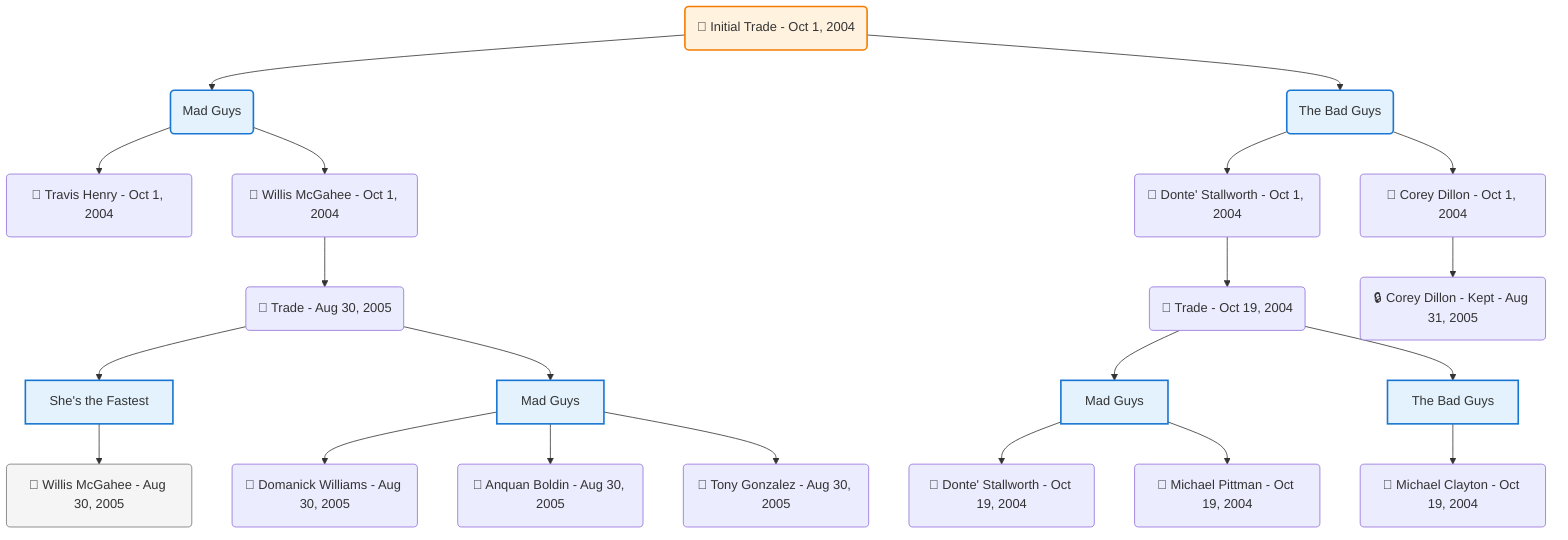 flowchart TD

    TRADE_MAIN("🔄 Initial Trade - Oct 1, 2004")
    TEAM_1("Mad Guys")
    TEAM_2("The Bad Guys")
    NODE_ae2dae0c-3cda-4858-8bad-5f7ec178554e("🔄 Travis Henry - Oct 1, 2004")
    NODE_129ee3c0-cfc8-4a09-adb4-7caf7918cf25("🔄 Willis McGahee - Oct 1, 2004")
    TRADE_3e8166c5-2cf4-482a-af3b-988d12a8fe40_3("🔄 Trade - Aug 30, 2005")
    TEAM_4449259f-64af-44fd-9235-1facc0926234_4["She's the Fastest"]
    NODE_fb3d7a03-375f-42a8-abe7-a753f9fe0eb4("🔄 Willis McGahee - Aug 30, 2005")
    TEAM_f5908944-6efd-40eb-af54-6c53004e0e2f_5["Mad Guys"]
    NODE_faa8433e-2e6e-4d9b-8d35-4258945e65d7("🔄 Domanick Williams - Aug 30, 2005")
    NODE_823fcf0c-26a0-4283-a598-96483eff2af4("🔄 Anquan Boldin - Aug 30, 2005")
    NODE_e0e66322-a781-4316-bcdd-ef861350610d("🔄 Tony Gonzalez - Aug 30, 2005")
    NODE_b066895c-7a6a-4b82-9415-80352448a54d("🔄 Donte' Stallworth - Oct 1, 2004")
    TRADE_8a76fddf-8e47-4c29-9852-a44f8e99516a_6("🔄 Trade - Oct 19, 2004")
    TEAM_f5908944-6efd-40eb-af54-6c53004e0e2f_7["Mad Guys"]
    NODE_7a663254-7d9d-416c-be48-c03631f45549("🔄 Donte' Stallworth - Oct 19, 2004")
    NODE_f7c5df15-d298-4461-8bc4-21f509a33407("🔄 Michael Pittman - Oct 19, 2004")
    TEAM_b2220d1a-ff75-4622-9757-09978901110f_8["The Bad Guys"]
    NODE_eaf92e72-7d5d-457f-8127-f0091e49f5ee("🔄 Michael Clayton - Oct 19, 2004")
    NODE_403e00ee-c23f-4a06-8e5f-b330b8486a7f("🔄 Corey Dillon - Oct 1, 2004")
    NODE_f3acb176-ab38-44dd-aba4-f945f5dad0d4("🔒 Corey Dillon - Kept - Aug 31, 2005")

    TRADE_MAIN --> TEAM_1
    TRADE_MAIN --> TEAM_2
    TEAM_1 --> NODE_ae2dae0c-3cda-4858-8bad-5f7ec178554e
    TEAM_1 --> NODE_129ee3c0-cfc8-4a09-adb4-7caf7918cf25
    NODE_129ee3c0-cfc8-4a09-adb4-7caf7918cf25 --> TRADE_3e8166c5-2cf4-482a-af3b-988d12a8fe40_3
    TRADE_3e8166c5-2cf4-482a-af3b-988d12a8fe40_3 --> TEAM_4449259f-64af-44fd-9235-1facc0926234_4
    TEAM_4449259f-64af-44fd-9235-1facc0926234_4 --> NODE_fb3d7a03-375f-42a8-abe7-a753f9fe0eb4
    TRADE_3e8166c5-2cf4-482a-af3b-988d12a8fe40_3 --> TEAM_f5908944-6efd-40eb-af54-6c53004e0e2f_5
    TEAM_f5908944-6efd-40eb-af54-6c53004e0e2f_5 --> NODE_faa8433e-2e6e-4d9b-8d35-4258945e65d7
    TEAM_f5908944-6efd-40eb-af54-6c53004e0e2f_5 --> NODE_823fcf0c-26a0-4283-a598-96483eff2af4
    TEAM_f5908944-6efd-40eb-af54-6c53004e0e2f_5 --> NODE_e0e66322-a781-4316-bcdd-ef861350610d
    TEAM_2 --> NODE_b066895c-7a6a-4b82-9415-80352448a54d
    NODE_b066895c-7a6a-4b82-9415-80352448a54d --> TRADE_8a76fddf-8e47-4c29-9852-a44f8e99516a_6
    TRADE_8a76fddf-8e47-4c29-9852-a44f8e99516a_6 --> TEAM_f5908944-6efd-40eb-af54-6c53004e0e2f_7
    TEAM_f5908944-6efd-40eb-af54-6c53004e0e2f_7 --> NODE_7a663254-7d9d-416c-be48-c03631f45549
    TEAM_f5908944-6efd-40eb-af54-6c53004e0e2f_7 --> NODE_f7c5df15-d298-4461-8bc4-21f509a33407
    TRADE_8a76fddf-8e47-4c29-9852-a44f8e99516a_6 --> TEAM_b2220d1a-ff75-4622-9757-09978901110f_8
    TEAM_b2220d1a-ff75-4622-9757-09978901110f_8 --> NODE_eaf92e72-7d5d-457f-8127-f0091e49f5ee
    TEAM_2 --> NODE_403e00ee-c23f-4a06-8e5f-b330b8486a7f
    NODE_403e00ee-c23f-4a06-8e5f-b330b8486a7f --> NODE_f3acb176-ab38-44dd-aba4-f945f5dad0d4

    %% Node styling
    classDef teamNode fill:#e3f2fd,stroke:#1976d2,stroke-width:2px
    classDef tradeNode fill:#fff3e0,stroke:#f57c00,stroke-width:2px
    classDef playerNode fill:#f3e5f5,stroke:#7b1fa2,stroke-width:1px
    classDef nonRootPlayerNode fill:#f5f5f5,stroke:#757575,stroke-width:1px
    classDef endNode fill:#ffebee,stroke:#c62828,stroke-width:2px
    classDef waiverNode fill:#e8f5e8,stroke:#388e3c,stroke-width:2px
    classDef championshipNode fill:#fff9c4,stroke:#f57f17,stroke-width:3px

    class TEAM_1,TEAM_2,TEAM_4449259f-64af-44fd-9235-1facc0926234_4,TEAM_f5908944-6efd-40eb-af54-6c53004e0e2f_5,TEAM_f5908944-6efd-40eb-af54-6c53004e0e2f_7,TEAM_b2220d1a-ff75-4622-9757-09978901110f_8 teamNode
    class NODE_fb3d7a03-375f-42a8-abe7-a753f9fe0eb4 nonRootPlayerNode
    class TRADE_MAIN tradeNode